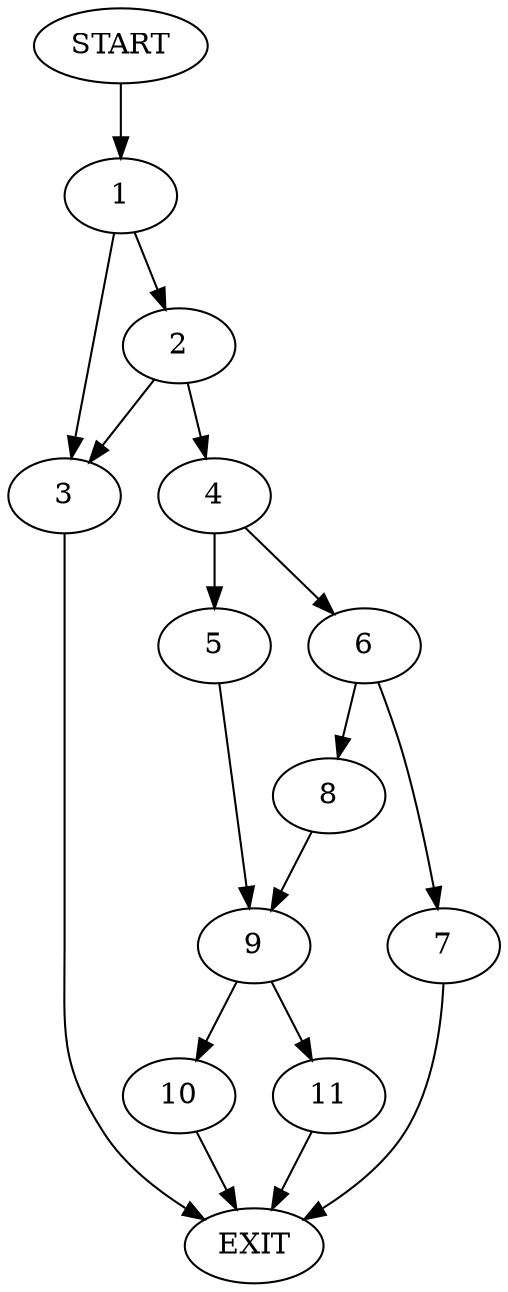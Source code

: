digraph {
0 [label="START"]
12 [label="EXIT"]
0 -> 1
1 -> 2
1 -> 3
2 -> 4
2 -> 3
3 -> 12
4 -> 5
4 -> 6
6 -> 7
6 -> 8
5 -> 9
9 -> 10
9 -> 11
8 -> 9
7 -> 12
11 -> 12
10 -> 12
}
